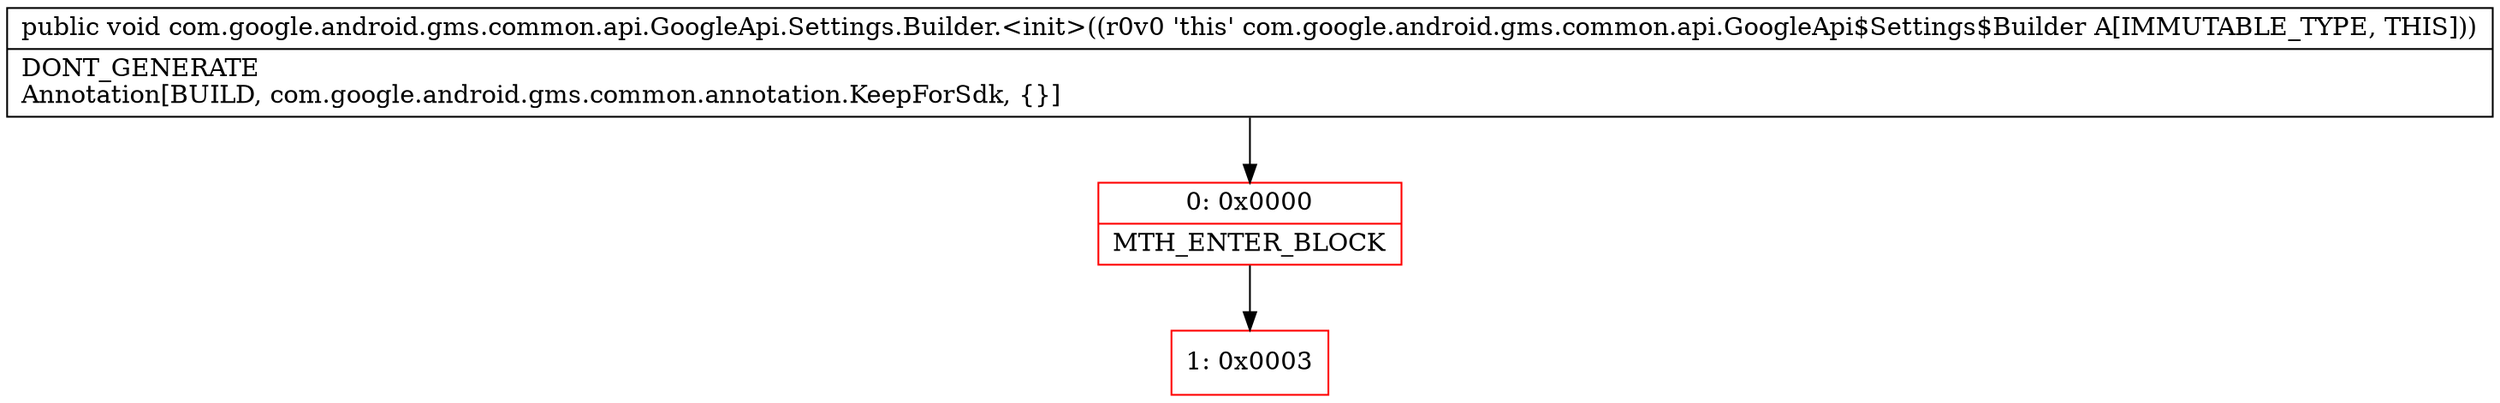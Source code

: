 digraph "CFG forcom.google.android.gms.common.api.GoogleApi.Settings.Builder.\<init\>()V" {
subgraph cluster_Region_1711414984 {
label = "R(0)";
node [shape=record,color=blue];
}
Node_0 [shape=record,color=red,label="{0\:\ 0x0000|MTH_ENTER_BLOCK\l}"];
Node_1 [shape=record,color=red,label="{1\:\ 0x0003}"];
MethodNode[shape=record,label="{public void com.google.android.gms.common.api.GoogleApi.Settings.Builder.\<init\>((r0v0 'this' com.google.android.gms.common.api.GoogleApi$Settings$Builder A[IMMUTABLE_TYPE, THIS]))  | DONT_GENERATE\lAnnotation[BUILD, com.google.android.gms.common.annotation.KeepForSdk, \{\}]\l}"];
MethodNode -> Node_0;
Node_0 -> Node_1;
}

